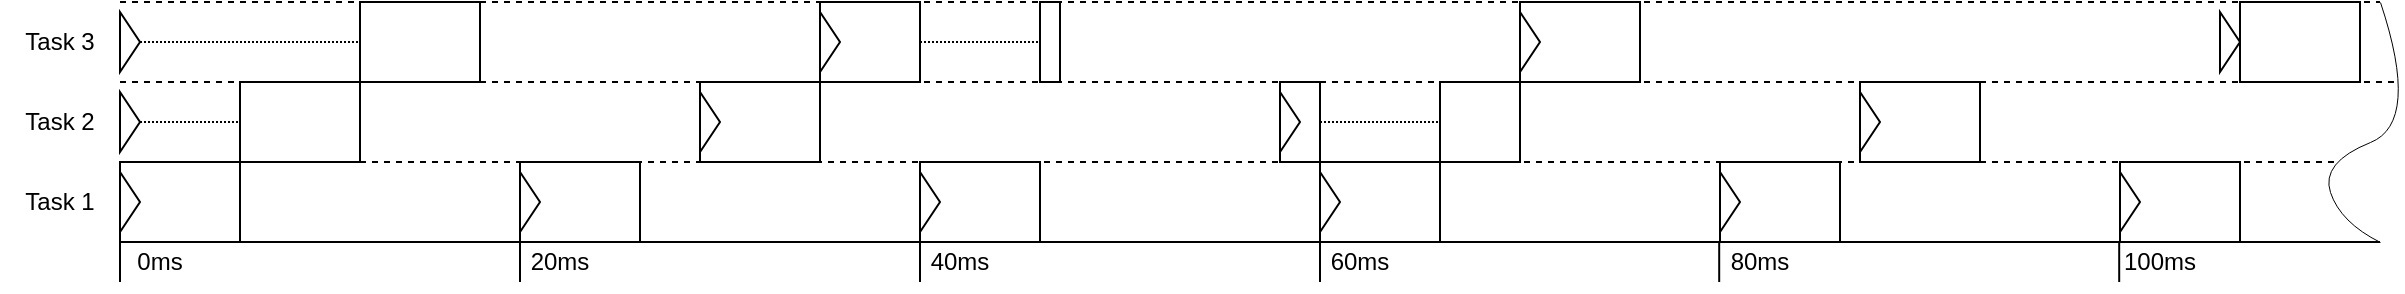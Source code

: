 <mxfile version="20.2.8" type="device"><diagram id="P6AobM-xAG0dHzljtwrn" name="Seite-1"><mxGraphModel dx="3819" dy="1094" grid="1" gridSize="10" guides="1" tooltips="1" connect="1" arrows="1" fold="1" page="1" pageScale="1" pageWidth="2336" pageHeight="1654" math="0" shadow="0"><root><mxCell id="0"/><mxCell id="1" parent="0"/><mxCell id="4BlracUd1D1b5qwERiO--52" value="0ms" style="text;html=1;strokeColor=none;fillColor=none;align=center;verticalAlign=middle;whiteSpace=wrap;rounded=0;" vertex="1" parent="1"><mxGeometry x="-10" y="435" width="60" height="30" as="geometry"/></mxCell><mxCell id="4BlracUd1D1b5qwERiO--48" value="20ms" style="text;html=1;strokeColor=none;fillColor=none;align=center;verticalAlign=middle;whiteSpace=wrap;rounded=0;" vertex="1" parent="1"><mxGeometry x="190" y="435" width="60" height="30" as="geometry"/></mxCell><mxCell id="4BlracUd1D1b5qwERiO--37" value="" style="rounded=0;whiteSpace=wrap;html=1;" vertex="1" parent="1"><mxGeometry x="1000" y="400" width="60" height="40" as="geometry"/></mxCell><mxCell id="4BlracUd1D1b5qwERiO--31" value="" style="rounded=0;whiteSpace=wrap;html=1;" vertex="1" parent="1"><mxGeometry x="870" y="360" width="60" height="40" as="geometry"/></mxCell><mxCell id="4BlracUd1D1b5qwERiO--29" value="" style="rounded=0;whiteSpace=wrap;html=1;" vertex="1" parent="1"><mxGeometry x="800" y="400" width="60" height="40" as="geometry"/></mxCell><mxCell id="4BlracUd1D1b5qwERiO--27" value="" style="rounded=0;whiteSpace=wrap;html=1;" vertex="1" parent="1"><mxGeometry x="700" y="320" width="60" height="40" as="geometry"/></mxCell><mxCell id="4BlracUd1D1b5qwERiO--25" value="" style="rounded=0;whiteSpace=wrap;html=1;" vertex="1" parent="1"><mxGeometry x="350" y="320" width="50" height="40" as="geometry"/></mxCell><mxCell id="4BlracUd1D1b5qwERiO--23" value="" style="rounded=0;whiteSpace=wrap;html=1;" vertex="1" parent="1"><mxGeometry x="580" y="360" width="20" height="40" as="geometry"/></mxCell><mxCell id="4BlracUd1D1b5qwERiO--22" value="" style="rounded=0;whiteSpace=wrap;html=1;" vertex="1" parent="1"><mxGeometry x="290" y="360" width="60" height="40" as="geometry"/></mxCell><mxCell id="4BlracUd1D1b5qwERiO--1" value="" style="endArrow=none;html=1;rounded=0;" edge="1" parent="1"><mxGeometry width="50" height="50" relative="1" as="geometry"><mxPoint y="440" as="sourcePoint"/><mxPoint x="1130" y="440" as="targetPoint"/></mxGeometry></mxCell><mxCell id="4BlracUd1D1b5qwERiO--2" value="" style="endArrow=none;html=1;rounded=0;dashed=1;" edge="1" parent="1"><mxGeometry width="50" height="50" relative="1" as="geometry"><mxPoint y="400" as="sourcePoint"/><mxPoint x="1110" y="400" as="targetPoint"/></mxGeometry></mxCell><mxCell id="4BlracUd1D1b5qwERiO--3" value="" style="endArrow=none;html=1;rounded=0;dashed=1;" edge="1" parent="1"><mxGeometry width="50" height="50" relative="1" as="geometry"><mxPoint y="360" as="sourcePoint"/><mxPoint x="1140" y="360" as="targetPoint"/></mxGeometry></mxCell><mxCell id="4BlracUd1D1b5qwERiO--4" value="" style="endArrow=none;html=1;rounded=0;dashed=1;" edge="1" parent="1"><mxGeometry width="50" height="50" relative="1" as="geometry"><mxPoint y="320" as="sourcePoint"/><mxPoint x="1130" y="320" as="targetPoint"/></mxGeometry></mxCell><mxCell id="4BlracUd1D1b5qwERiO--5" value="Task 1" style="text;html=1;strokeColor=none;fillColor=none;align=center;verticalAlign=middle;whiteSpace=wrap;rounded=0;" vertex="1" parent="1"><mxGeometry x="-60" y="405" width="60" height="30" as="geometry"/></mxCell><mxCell id="4BlracUd1D1b5qwERiO--6" value="Task 2" style="text;html=1;strokeColor=none;fillColor=none;align=center;verticalAlign=middle;whiteSpace=wrap;rounded=0;" vertex="1" parent="1"><mxGeometry x="-60" y="365" width="60" height="30" as="geometry"/></mxCell><mxCell id="4BlracUd1D1b5qwERiO--7" value="Task 3" style="text;html=1;strokeColor=none;fillColor=none;align=center;verticalAlign=middle;whiteSpace=wrap;rounded=0;" vertex="1" parent="1"><mxGeometry x="-60" y="325" width="60" height="30" as="geometry"/></mxCell><mxCell id="4BlracUd1D1b5qwERiO--8" value="" style="rounded=0;whiteSpace=wrap;html=1;" vertex="1" parent="1"><mxGeometry y="400" width="60" height="40" as="geometry"/></mxCell><mxCell id="4BlracUd1D1b5qwERiO--9" value="" style="rounded=0;whiteSpace=wrap;html=1;" vertex="1" parent="1"><mxGeometry x="200" y="400" width="60" height="40" as="geometry"/></mxCell><mxCell id="4BlracUd1D1b5qwERiO--10" value="" style="rounded=0;whiteSpace=wrap;html=1;" vertex="1" parent="1"><mxGeometry x="400" y="400" width="60" height="40" as="geometry"/></mxCell><mxCell id="4BlracUd1D1b5qwERiO--11" value="" style="rounded=0;whiteSpace=wrap;html=1;" vertex="1" parent="1"><mxGeometry x="600" y="400" width="60" height="40" as="geometry"/></mxCell><mxCell id="4BlracUd1D1b5qwERiO--12" value="" style="rounded=0;whiteSpace=wrap;html=1;" vertex="1" parent="1"><mxGeometry x="60" y="360" width="60" height="40" as="geometry"/></mxCell><mxCell id="4BlracUd1D1b5qwERiO--13" value="" style="rounded=0;whiteSpace=wrap;html=1;" vertex="1" parent="1"><mxGeometry x="120" y="320" width="60" height="40" as="geometry"/></mxCell><mxCell id="4BlracUd1D1b5qwERiO--14" value="" style="triangle;whiteSpace=wrap;html=1;" vertex="1" parent="1"><mxGeometry y="365" width="10" height="30" as="geometry"/></mxCell><mxCell id="4BlracUd1D1b5qwERiO--15" value="" style="triangle;whiteSpace=wrap;html=1;" vertex="1" parent="1"><mxGeometry y="325" width="10" height="30" as="geometry"/></mxCell><mxCell id="4BlracUd1D1b5qwERiO--16" value="" style="triangle;whiteSpace=wrap;html=1;" vertex="1" parent="1"><mxGeometry y="405" width="10" height="30" as="geometry"/></mxCell><mxCell id="4BlracUd1D1b5qwERiO--17" value="" style="triangle;whiteSpace=wrap;html=1;" vertex="1" parent="1"><mxGeometry x="200" y="405" width="10" height="30" as="geometry"/></mxCell><mxCell id="4BlracUd1D1b5qwERiO--18" value="" style="triangle;whiteSpace=wrap;html=1;" vertex="1" parent="1"><mxGeometry x="400" y="405" width="10" height="30" as="geometry"/></mxCell><mxCell id="4BlracUd1D1b5qwERiO--19" value="" style="triangle;whiteSpace=wrap;html=1;" vertex="1" parent="1"><mxGeometry x="600" y="405" width="10" height="30" as="geometry"/></mxCell><mxCell id="4BlracUd1D1b5qwERiO--20" value="" style="triangle;whiteSpace=wrap;html=1;" vertex="1" parent="1"><mxGeometry x="290" y="365" width="10" height="30" as="geometry"/></mxCell><mxCell id="4BlracUd1D1b5qwERiO--21" value="" style="triangle;whiteSpace=wrap;html=1;" vertex="1" parent="1"><mxGeometry x="580" y="365" width="10" height="30" as="geometry"/></mxCell><mxCell id="4BlracUd1D1b5qwERiO--24" value="" style="triangle;whiteSpace=wrap;html=1;" vertex="1" parent="1"><mxGeometry x="350" y="325" width="10" height="30" as="geometry"/></mxCell><mxCell id="4BlracUd1D1b5qwERiO--26" value="" style="triangle;whiteSpace=wrap;html=1;" vertex="1" parent="1"><mxGeometry x="700" y="325" width="10" height="30" as="geometry"/></mxCell><mxCell id="4BlracUd1D1b5qwERiO--28" value="" style="triangle;whiteSpace=wrap;html=1;" vertex="1" parent="1"><mxGeometry x="800" y="405" width="10" height="30" as="geometry"/></mxCell><mxCell id="4BlracUd1D1b5qwERiO--30" value="" style="triangle;whiteSpace=wrap;html=1;" vertex="1" parent="1"><mxGeometry x="870" y="365" width="10" height="30" as="geometry"/></mxCell><mxCell id="4BlracUd1D1b5qwERiO--32" value="" style="endArrow=none;html=1;rounded=0;exitX=1;exitY=0.5;exitDx=0;exitDy=0;entryX=0;entryY=0.5;entryDx=0;entryDy=0;dashed=1;dashPattern=1 1;" edge="1" parent="1" source="4BlracUd1D1b5qwERiO--14" target="4BlracUd1D1b5qwERiO--12"><mxGeometry width="50" height="50" relative="1" as="geometry"><mxPoint x="330" y="510" as="sourcePoint"/><mxPoint x="380" y="460" as="targetPoint"/></mxGeometry></mxCell><mxCell id="4BlracUd1D1b5qwERiO--33" value="" style="endArrow=none;html=1;rounded=0;exitX=1;exitY=0.5;exitDx=0;exitDy=0;entryX=0;entryY=0.5;entryDx=0;entryDy=0;dashed=1;dashPattern=1 1;" edge="1" parent="1" source="4BlracUd1D1b5qwERiO--15" target="4BlracUd1D1b5qwERiO--13"><mxGeometry width="50" height="50" relative="1" as="geometry"><mxPoint x="20" y="390" as="sourcePoint"/><mxPoint x="70" y="390" as="targetPoint"/></mxGeometry></mxCell><mxCell id="4BlracUd1D1b5qwERiO--34" value="" style="endArrow=none;html=1;rounded=0;entryX=0;entryY=0.5;entryDx=0;entryDy=0;dashed=1;dashPattern=1 1;exitX=1;exitY=0.5;exitDx=0;exitDy=0;" edge="1" parent="1" source="4BlracUd1D1b5qwERiO--23" target="4BlracUd1D1b5qwERiO--41"><mxGeometry width="50" height="50" relative="1" as="geometry"><mxPoint x="610" y="420" as="sourcePoint"/><mxPoint x="640" y="419.57" as="targetPoint"/><Array as="points"/></mxGeometry></mxCell><mxCell id="4BlracUd1D1b5qwERiO--35" value="" style="triangle;whiteSpace=wrap;html=1;" vertex="1" parent="1"><mxGeometry x="1000" y="405" width="10" height="30" as="geometry"/></mxCell><mxCell id="4BlracUd1D1b5qwERiO--36" value="" style="triangle;whiteSpace=wrap;html=1;" vertex="1" parent="1"><mxGeometry x="1050" y="325" width="10" height="30" as="geometry"/></mxCell><mxCell id="4BlracUd1D1b5qwERiO--38" value="" style="rounded=0;whiteSpace=wrap;html=1;" vertex="1" parent="1"><mxGeometry x="1060" y="320" width="60" height="40" as="geometry"/></mxCell><mxCell id="4BlracUd1D1b5qwERiO--39" value="" style="rounded=0;whiteSpace=wrap;html=1;" vertex="1" parent="1"><mxGeometry x="460" y="320" width="10" height="40" as="geometry"/></mxCell><mxCell id="4BlracUd1D1b5qwERiO--40" value="" style="endArrow=none;html=1;rounded=0;dashed=1;dashPattern=1 1;exitX=1;exitY=0.5;exitDx=0;exitDy=0;entryX=0;entryY=0.5;entryDx=0;entryDy=0;" edge="1" parent="1" source="4BlracUd1D1b5qwERiO--25" target="4BlracUd1D1b5qwERiO--39"><mxGeometry width="50" height="50" relative="1" as="geometry"><mxPoint x="430" y="430" as="sourcePoint"/><mxPoint x="480" y="380" as="targetPoint"/></mxGeometry></mxCell><mxCell id="4BlracUd1D1b5qwERiO--41" value="" style="rounded=0;whiteSpace=wrap;html=1;" vertex="1" parent="1"><mxGeometry x="660" y="360" width="40" height="40" as="geometry"/></mxCell><mxCell id="4BlracUd1D1b5qwERiO--43" value="" style="endArrow=none;html=1;rounded=0;exitX=0;exitY=1;exitDx=0;exitDy=0;" edge="1" parent="1" source="4BlracUd1D1b5qwERiO--9"><mxGeometry width="50" height="50" relative="1" as="geometry"><mxPoint x="120" y="440" as="sourcePoint"/><mxPoint x="200" y="460" as="targetPoint"/></mxGeometry></mxCell><mxCell id="4BlracUd1D1b5qwERiO--44" value="" style="endArrow=none;html=1;rounded=0;exitX=0;exitY=1;exitDx=0;exitDy=0;" edge="1" parent="1"><mxGeometry width="50" height="50" relative="1" as="geometry"><mxPoint x="400" y="440" as="sourcePoint"/><mxPoint x="400" y="460" as="targetPoint"/></mxGeometry></mxCell><mxCell id="4BlracUd1D1b5qwERiO--45" value="" style="endArrow=none;html=1;rounded=0;exitX=0;exitY=1;exitDx=0;exitDy=0;" edge="1" parent="1"><mxGeometry width="50" height="50" relative="1" as="geometry"><mxPoint x="600" y="440" as="sourcePoint"/><mxPoint x="600" y="460" as="targetPoint"/></mxGeometry></mxCell><mxCell id="4BlracUd1D1b5qwERiO--46" value="" style="endArrow=none;html=1;rounded=0;exitX=0;exitY=1;exitDx=0;exitDy=0;" edge="1" parent="1"><mxGeometry width="50" height="50" relative="1" as="geometry"><mxPoint x="799.6" y="440" as="sourcePoint"/><mxPoint x="799.6" y="460" as="targetPoint"/></mxGeometry></mxCell><mxCell id="4BlracUd1D1b5qwERiO--47" value="" style="endArrow=none;html=1;rounded=0;exitX=0;exitY=1;exitDx=0;exitDy=0;" edge="1" parent="1"><mxGeometry width="50" height="50" relative="1" as="geometry"><mxPoint x="999.6" y="440" as="sourcePoint"/><mxPoint x="999.6" y="460" as="targetPoint"/></mxGeometry></mxCell><mxCell id="4BlracUd1D1b5qwERiO--49" value="40ms" style="text;html=1;strokeColor=none;fillColor=none;align=center;verticalAlign=middle;whiteSpace=wrap;rounded=0;" vertex="1" parent="1"><mxGeometry x="390" y="435" width="60" height="30" as="geometry"/></mxCell><mxCell id="4BlracUd1D1b5qwERiO--50" value="60ms" style="text;html=1;strokeColor=none;fillColor=none;align=center;verticalAlign=middle;whiteSpace=wrap;rounded=0;" vertex="1" parent="1"><mxGeometry x="590" y="435" width="60" height="30" as="geometry"/></mxCell><mxCell id="4BlracUd1D1b5qwERiO--51" value="80ms" style="text;html=1;strokeColor=none;fillColor=none;align=center;verticalAlign=middle;whiteSpace=wrap;rounded=0;" vertex="1" parent="1"><mxGeometry x="790" y="435" width="60" height="30" as="geometry"/></mxCell><mxCell id="4BlracUd1D1b5qwERiO--53" value="" style="endArrow=none;html=1;rounded=0;exitX=0;exitY=1;exitDx=0;exitDy=0;" edge="1" parent="1" source="4BlracUd1D1b5qwERiO--8"><mxGeometry width="50" height="50" relative="1" as="geometry"><mxPoint x="210" y="450" as="sourcePoint"/><mxPoint y="460" as="targetPoint"/><Array as="points"/></mxGeometry></mxCell><mxCell id="4BlracUd1D1b5qwERiO--54" value="100ms" style="text;html=1;strokeColor=none;fillColor=none;align=center;verticalAlign=middle;whiteSpace=wrap;rounded=0;" vertex="1" parent="1"><mxGeometry x="990" y="435" width="60" height="30" as="geometry"/></mxCell><mxCell id="4BlracUd1D1b5qwERiO--55" value="" style="curved=1;endArrow=none;html=1;rounded=0;endFill=0;strokeWidth=0.5;" edge="1" parent="1"><mxGeometry width="50" height="50" relative="1" as="geometry"><mxPoint x="1130" y="440" as="sourcePoint"/><mxPoint x="1130" y="320" as="targetPoint"/><Array as="points"><mxPoint x="1110" y="430"/><mxPoint x="1100" y="400"/><mxPoint x="1150" y="380"/></Array></mxGeometry></mxCell></root></mxGraphModel></diagram></mxfile>